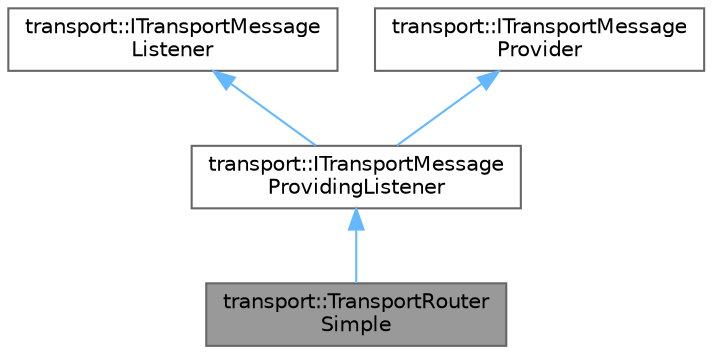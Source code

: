 digraph "transport::TransportRouterSimple"
{
 // LATEX_PDF_SIZE
  bgcolor="transparent";
  edge [fontname=Helvetica,fontsize=10,labelfontname=Helvetica,labelfontsize=10];
  node [fontname=Helvetica,fontsize=10,shape=box,height=0.2,width=0.4];
  Node1 [id="Node000001",label="transport::TransportRouter\lSimple",height=0.2,width=0.4,color="gray40", fillcolor="grey60", style="filled", fontcolor="black",tooltip=" "];
  Node2 -> Node1 [id="edge1_Node000001_Node000002",dir="back",color="steelblue1",style="solid",tooltip=" "];
  Node2 [id="Node000002",label="transport::ITransportMessage\lProvidingListener",height=0.2,width=0.4,color="gray40", fillcolor="white", style="filled",URL="$dd/dae/classtransport_1_1ITransportMessageProvidingListener.html",tooltip=" "];
  Node3 -> Node2 [id="edge2_Node000002_Node000003",dir="back",color="steelblue1",style="solid",tooltip=" "];
  Node3 [id="Node000003",label="transport::ITransportMessage\lListener",height=0.2,width=0.4,color="gray40", fillcolor="white", style="filled",URL="$de/ddf/classtransport_1_1ITransportMessageListener.html",tooltip=" "];
  Node4 -> Node2 [id="edge3_Node000002_Node000004",dir="back",color="steelblue1",style="solid",tooltip=" "];
  Node4 [id="Node000004",label="transport::ITransportMessage\lProvider",height=0.2,width=0.4,color="gray40", fillcolor="white", style="filled",URL="$d5/dfb/classtransport_1_1ITransportMessageProvider.html",tooltip=" "];
}
